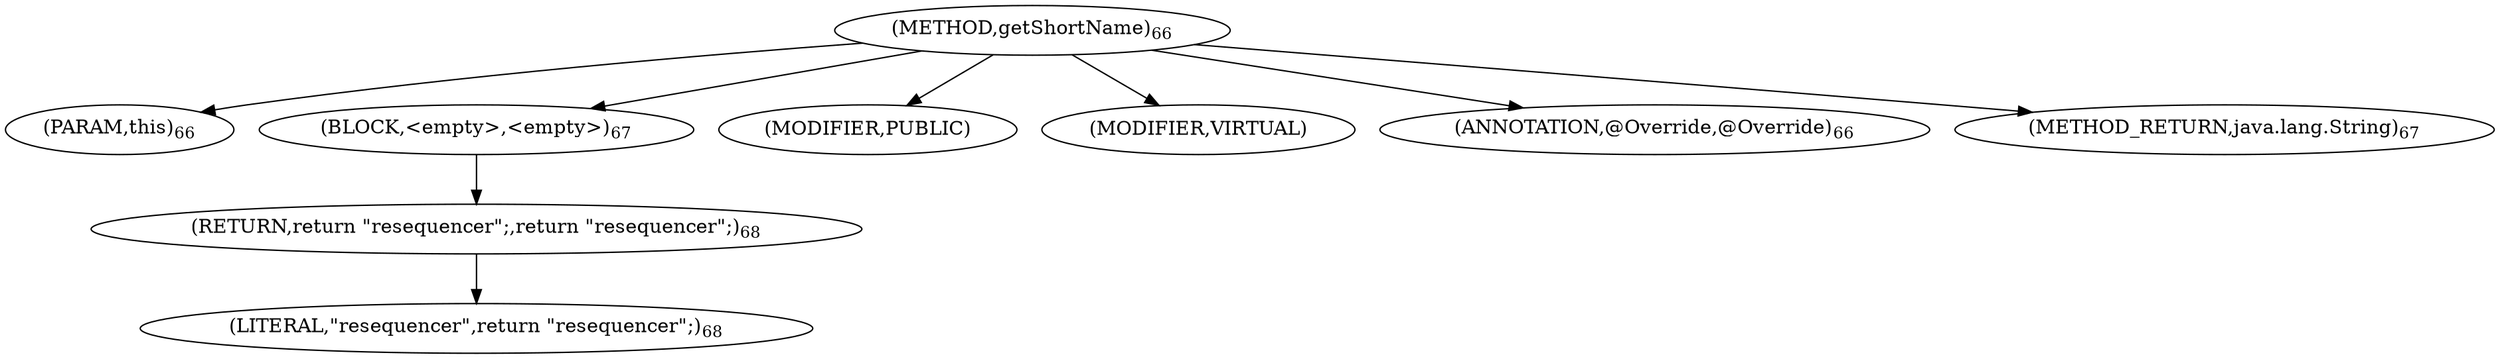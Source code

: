 digraph "getShortName" {  
"125" [label = <(METHOD,getShortName)<SUB>66</SUB>> ]
"126" [label = <(PARAM,this)<SUB>66</SUB>> ]
"127" [label = <(BLOCK,&lt;empty&gt;,&lt;empty&gt;)<SUB>67</SUB>> ]
"128" [label = <(RETURN,return &quot;resequencer&quot;;,return &quot;resequencer&quot;;)<SUB>68</SUB>> ]
"129" [label = <(LITERAL,&quot;resequencer&quot;,return &quot;resequencer&quot;;)<SUB>68</SUB>> ]
"130" [label = <(MODIFIER,PUBLIC)> ]
"131" [label = <(MODIFIER,VIRTUAL)> ]
"132" [label = <(ANNOTATION,@Override,@Override)<SUB>66</SUB>> ]
"133" [label = <(METHOD_RETURN,java.lang.String)<SUB>67</SUB>> ]
  "125" -> "126" 
  "125" -> "127" 
  "125" -> "130" 
  "125" -> "131" 
  "125" -> "132" 
  "125" -> "133" 
  "127" -> "128" 
  "128" -> "129" 
}
